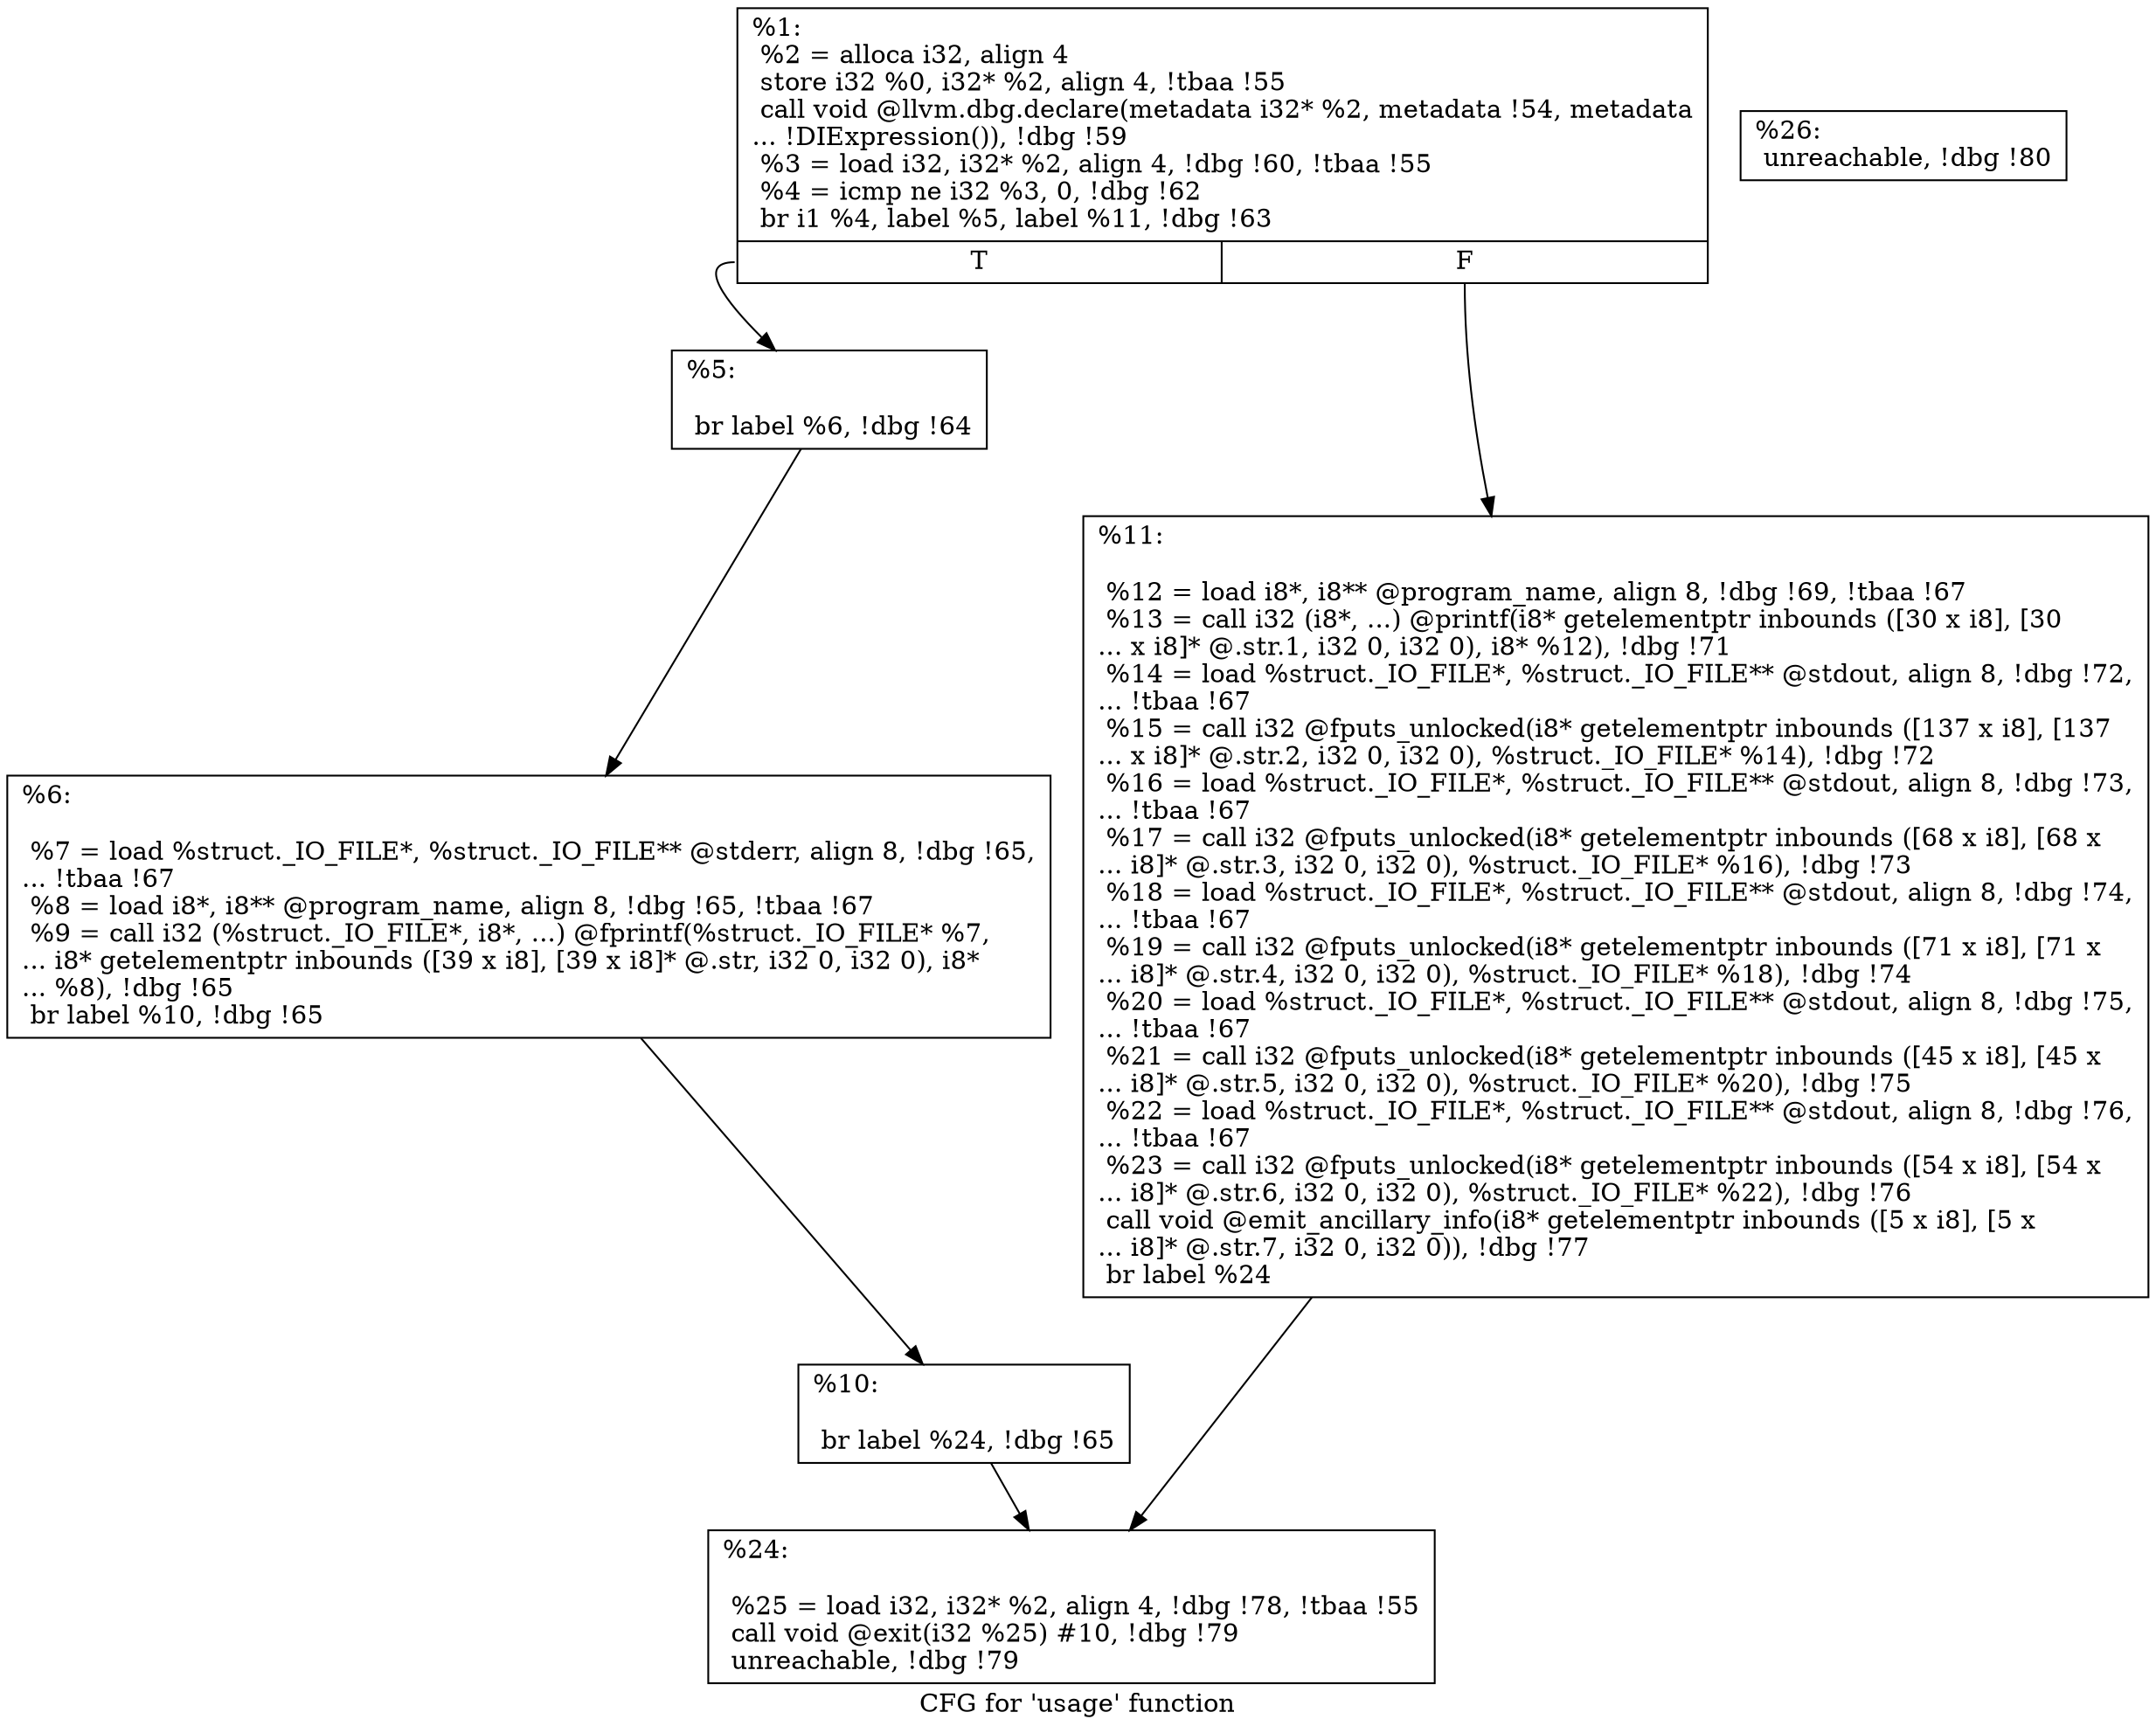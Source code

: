 digraph "CFG for 'usage' function" {
	label="CFG for 'usage' function";

	Node0x1f28c10 [shape=record,label="{%1:\l  %2 = alloca i32, align 4\l  store i32 %0, i32* %2, align 4, !tbaa !55\l  call void @llvm.dbg.declare(metadata i32* %2, metadata !54, metadata\l... !DIExpression()), !dbg !59\l  %3 = load i32, i32* %2, align 4, !dbg !60, !tbaa !55\l  %4 = icmp ne i32 %3, 0, !dbg !62\l  br i1 %4, label %5, label %11, !dbg !63\l|{<s0>T|<s1>F}}"];
	Node0x1f28c10:s0 -> Node0x1f33ec0;
	Node0x1f28c10:s1 -> Node0x1f33fb0;
	Node0x1f33ec0 [shape=record,label="{%5:\l\l  br label %6, !dbg !64\l}"];
	Node0x1f33ec0 -> Node0x1f33f10;
	Node0x1f33f10 [shape=record,label="{%6:\l\l  %7 = load %struct._IO_FILE*, %struct._IO_FILE** @stderr, align 8, !dbg !65,\l... !tbaa !67\l  %8 = load i8*, i8** @program_name, align 8, !dbg !65, !tbaa !67\l  %9 = call i32 (%struct._IO_FILE*, i8*, ...) @fprintf(%struct._IO_FILE* %7,\l... i8* getelementptr inbounds ([39 x i8], [39 x i8]* @.str, i32 0, i32 0), i8*\l... %8), !dbg !65\l  br label %10, !dbg !65\l}"];
	Node0x1f33f10 -> Node0x1f33f60;
	Node0x1f33f60 [shape=record,label="{%10:\l\l  br label %24, !dbg !65\l}"];
	Node0x1f33f60 -> Node0x1f34000;
	Node0x1f33fb0 [shape=record,label="{%11:\l\l  %12 = load i8*, i8** @program_name, align 8, !dbg !69, !tbaa !67\l  %13 = call i32 (i8*, ...) @printf(i8* getelementptr inbounds ([30 x i8], [30\l... x i8]* @.str.1, i32 0, i32 0), i8* %12), !dbg !71\l  %14 = load %struct._IO_FILE*, %struct._IO_FILE** @stdout, align 8, !dbg !72,\l... !tbaa !67\l  %15 = call i32 @fputs_unlocked(i8* getelementptr inbounds ([137 x i8], [137\l... x i8]* @.str.2, i32 0, i32 0), %struct._IO_FILE* %14), !dbg !72\l  %16 = load %struct._IO_FILE*, %struct._IO_FILE** @stdout, align 8, !dbg !73,\l... !tbaa !67\l  %17 = call i32 @fputs_unlocked(i8* getelementptr inbounds ([68 x i8], [68 x\l... i8]* @.str.3, i32 0, i32 0), %struct._IO_FILE* %16), !dbg !73\l  %18 = load %struct._IO_FILE*, %struct._IO_FILE** @stdout, align 8, !dbg !74,\l... !tbaa !67\l  %19 = call i32 @fputs_unlocked(i8* getelementptr inbounds ([71 x i8], [71 x\l... i8]* @.str.4, i32 0, i32 0), %struct._IO_FILE* %18), !dbg !74\l  %20 = load %struct._IO_FILE*, %struct._IO_FILE** @stdout, align 8, !dbg !75,\l... !tbaa !67\l  %21 = call i32 @fputs_unlocked(i8* getelementptr inbounds ([45 x i8], [45 x\l... i8]* @.str.5, i32 0, i32 0), %struct._IO_FILE* %20), !dbg !75\l  %22 = load %struct._IO_FILE*, %struct._IO_FILE** @stdout, align 8, !dbg !76,\l... !tbaa !67\l  %23 = call i32 @fputs_unlocked(i8* getelementptr inbounds ([54 x i8], [54 x\l... i8]* @.str.6, i32 0, i32 0), %struct._IO_FILE* %22), !dbg !76\l  call void @emit_ancillary_info(i8* getelementptr inbounds ([5 x i8], [5 x\l... i8]* @.str.7, i32 0, i32 0)), !dbg !77\l  br label %24\l}"];
	Node0x1f33fb0 -> Node0x1f34000;
	Node0x1f34000 [shape=record,label="{%24:\l\l  %25 = load i32, i32* %2, align 4, !dbg !78, !tbaa !55\l  call void @exit(i32 %25) #10, !dbg !79\l  unreachable, !dbg !79\l}"];
	Node0x1f34050 [shape=record,label="{%26:                                                  \l  unreachable, !dbg !80\l}"];
}
